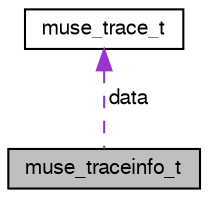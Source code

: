 digraph "muse_traceinfo_t"
{
  edge [fontname="FreeSans",fontsize="10",labelfontname="FreeSans",labelfontsize="10"];
  node [fontname="FreeSans",fontsize="10",shape=record];
  Node1 [label="muse_traceinfo_t",height=0.2,width=0.4,color="black", fillcolor="grey75", style="filled" fontcolor="black"];
  Node2 -> Node1 [dir="back",color="darkorchid3",fontsize="10",style="dashed",label=" data" ,fontname="FreeSans"];
  Node2 [label="muse_trace_t",height=0.2,width=0.4,color="black", fillcolor="white", style="filled",URL="$structmuse__trace__t.html",tooltip="A way to trace evaluations down the stack."];
}
